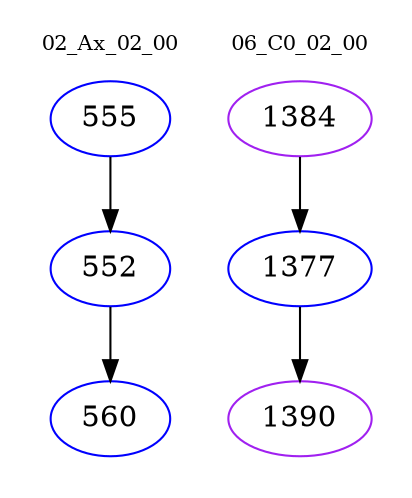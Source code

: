 digraph{
subgraph cluster_0 {
color = white
label = "02_Ax_02_00";
fontsize=10;
T0_555 [label="555", color="blue"]
T0_555 -> T0_552 [color="black"]
T0_552 [label="552", color="blue"]
T0_552 -> T0_560 [color="black"]
T0_560 [label="560", color="blue"]
}
subgraph cluster_1 {
color = white
label = "06_C0_02_00";
fontsize=10;
T1_1384 [label="1384", color="purple"]
T1_1384 -> T1_1377 [color="black"]
T1_1377 [label="1377", color="blue"]
T1_1377 -> T1_1390 [color="black"]
T1_1390 [label="1390", color="purple"]
}
}
